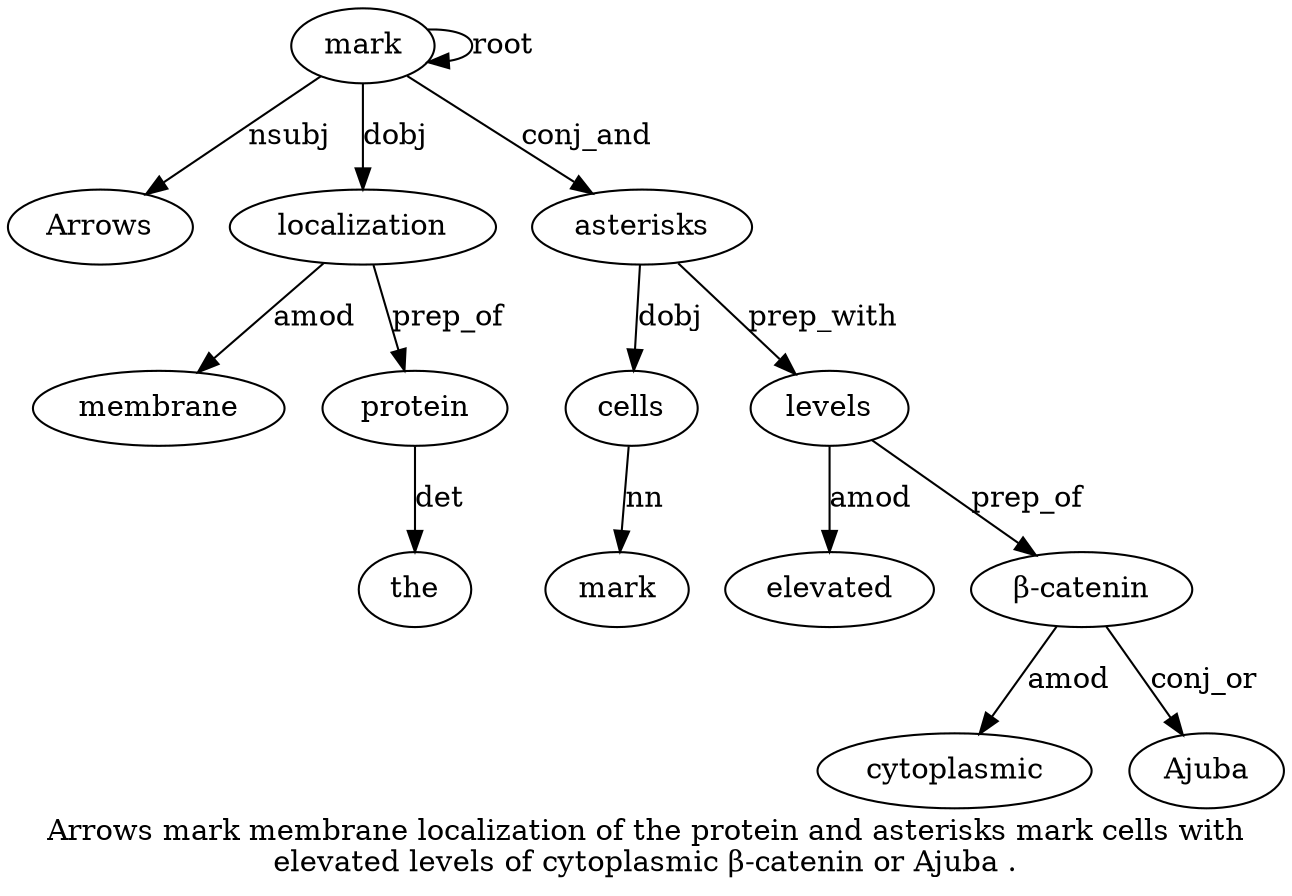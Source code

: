 digraph "Arrows mark membrane localization of the protein and asterisks mark cells with elevated levels of cytoplasmic β-catenin or Ajuba ." {
label="Arrows mark membrane localization of the protein and asterisks mark cells with
elevated levels of cytoplasmic β-catenin or Ajuba .";
mark2 [style=filled, fillcolor=white, label=mark];
Arrows1 [style=filled, fillcolor=white, label=Arrows];
mark2 -> Arrows1  [label=nsubj];
mark2 -> mark2  [label=root];
localization4 [style=filled, fillcolor=white, label=localization];
membrane3 [style=filled, fillcolor=white, label=membrane];
localization4 -> membrane3  [label=amod];
mark2 -> localization4  [label=dobj];
protein7 [style=filled, fillcolor=white, label=protein];
the6 [style=filled, fillcolor=white, label=the];
protein7 -> the6  [label=det];
localization4 -> protein7  [label=prep_of];
asterisks9 [style=filled, fillcolor=white, label=asterisks];
mark2 -> asterisks9  [label=conj_and];
cells11 [style=filled, fillcolor=white, label=cells];
mark10 [style=filled, fillcolor=white, label=mark];
cells11 -> mark10  [label=nn];
asterisks9 -> cells11  [label=dobj];
levels14 [style=filled, fillcolor=white, label=levels];
elevated13 [style=filled, fillcolor=white, label=elevated];
levels14 -> elevated13  [label=amod];
asterisks9 -> levels14  [label=prep_with];
"β-catenin17" [style=filled, fillcolor=white, label="β-catenin"];
cytoplasmic16 [style=filled, fillcolor=white, label=cytoplasmic];
"β-catenin17" -> cytoplasmic16  [label=amod];
levels14 -> "β-catenin17"  [label=prep_of];
Ajuba19 [style=filled, fillcolor=white, label=Ajuba];
"β-catenin17" -> Ajuba19  [label=conj_or];
}
